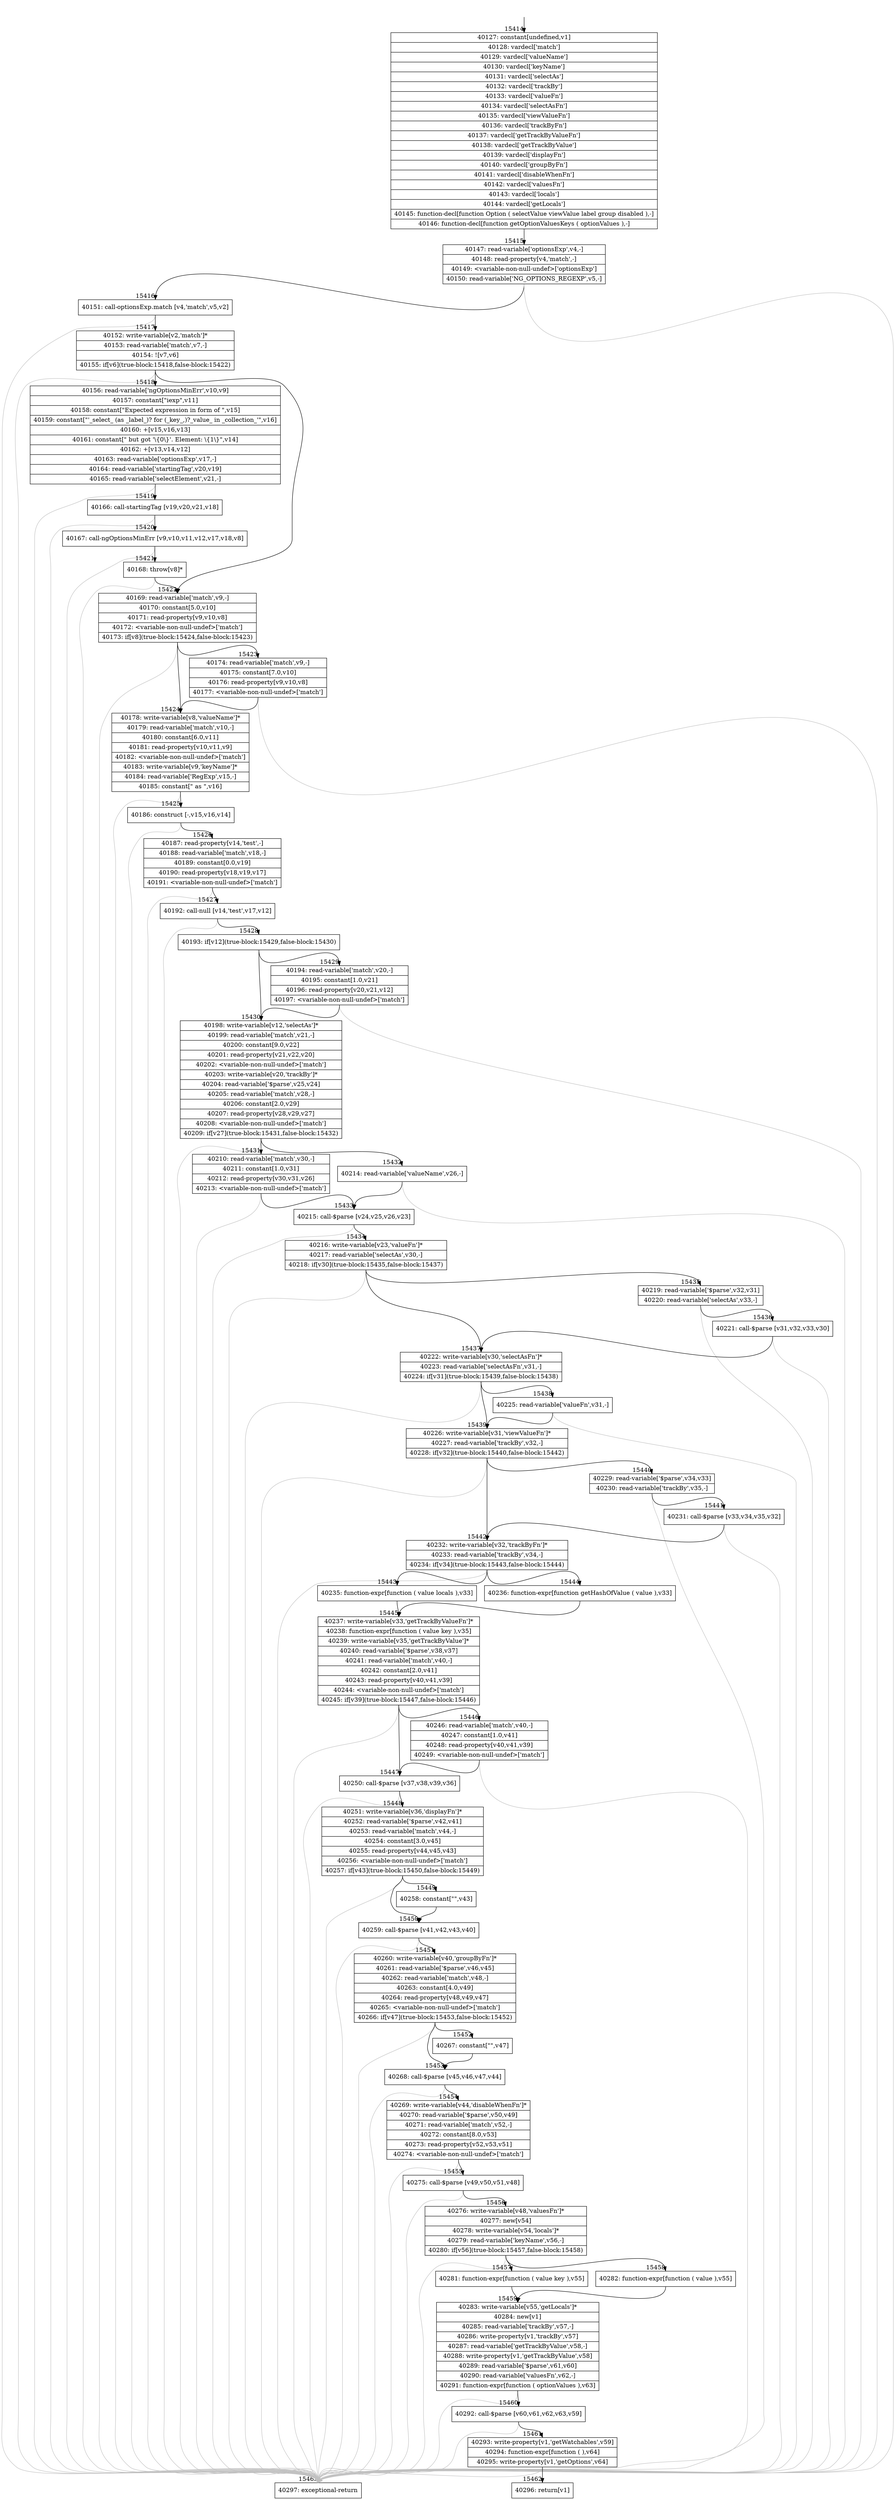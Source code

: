digraph {
rankdir="TD"
BB_entry1229[shape=none,label=""];
BB_entry1229 -> BB15414 [tailport=s, headport=n, headlabel="    15414"]
BB15414 [shape=record label="{40127: constant[undefined,v1]|40128: vardecl['match']|40129: vardecl['valueName']|40130: vardecl['keyName']|40131: vardecl['selectAs']|40132: vardecl['trackBy']|40133: vardecl['valueFn']|40134: vardecl['selectAsFn']|40135: vardecl['viewValueFn']|40136: vardecl['trackByFn']|40137: vardecl['getTrackByValueFn']|40138: vardecl['getTrackByValue']|40139: vardecl['displayFn']|40140: vardecl['groupByFn']|40141: vardecl['disableWhenFn']|40142: vardecl['valuesFn']|40143: vardecl['locals']|40144: vardecl['getLocals']|40145: function-decl[function Option ( selectValue viewValue label group disabled ),-]|40146: function-decl[function getOptionValuesKeys ( optionValues ),-]}" ] 
BB15414 -> BB15415 [tailport=s, headport=n, headlabel="      15415"]
BB15415 [shape=record label="{40147: read-variable['optionsExp',v4,-]|40148: read-property[v4,'match',-]|40149: \<variable-non-null-undef\>['optionsExp']|40150: read-variable['NG_OPTIONS_REGEXP',v5,-]}" ] 
BB15415 -> BB15416 [tailport=s, headport=n, headlabel="      15416"]
BB15415 -> BB15463 [tailport=s, headport=n, color=gray, headlabel="      15463"]
BB15416 [shape=record label="{40151: call-optionsExp.match [v4,'match',v5,v2]}" ] 
BB15416 -> BB15417 [tailport=s, headport=n, headlabel="      15417"]
BB15416 -> BB15463 [tailport=s, headport=n, color=gray]
BB15417 [shape=record label="{40152: write-variable[v2,'match']*|40153: read-variable['match',v7,-]|40154: ![v7,v6]|40155: if[v6](true-block:15418,false-block:15422)}" ] 
BB15417 -> BB15418 [tailport=s, headport=n, headlabel="      15418"]
BB15417 -> BB15422 [tailport=s, headport=n, headlabel="      15422"]
BB15417 -> BB15463 [tailport=s, headport=n, color=gray]
BB15418 [shape=record label="{40156: read-variable['ngOptionsMinErr',v10,v9]|40157: constant[\"iexp\",v11]|40158: constant[\"Expected expression in form of \",v15]|40159: constant[\"'_select_ (as _label_)? for (_key_,)?_value_ in _collection_'\",v16]|40160: +[v15,v16,v13]|40161: constant[\" but got '\\\{0\\\}'. Element: \\\{1\\\}\",v14]|40162: +[v13,v14,v12]|40163: read-variable['optionsExp',v17,-]|40164: read-variable['startingTag',v20,v19]|40165: read-variable['selectElement',v21,-]}" ] 
BB15418 -> BB15419 [tailport=s, headport=n, headlabel="      15419"]
BB15418 -> BB15463 [tailport=s, headport=n, color=gray]
BB15419 [shape=record label="{40166: call-startingTag [v19,v20,v21,v18]}" ] 
BB15419 -> BB15420 [tailport=s, headport=n, headlabel="      15420"]
BB15419 -> BB15463 [tailport=s, headport=n, color=gray]
BB15420 [shape=record label="{40167: call-ngOptionsMinErr [v9,v10,v11,v12,v17,v18,v8]}" ] 
BB15420 -> BB15421 [tailport=s, headport=n, headlabel="      15421"]
BB15420 -> BB15463 [tailport=s, headport=n, color=gray]
BB15421 [shape=record label="{40168: throw[v8]*}" ] 
BB15421 -> BB15422 [tailport=s, headport=n]
BB15421 -> BB15463 [tailport=s, headport=n, color=gray]
BB15422 [shape=record label="{40169: read-variable['match',v9,-]|40170: constant[5.0,v10]|40171: read-property[v9,v10,v8]|40172: \<variable-non-null-undef\>['match']|40173: if[v8](true-block:15424,false-block:15423)}" ] 
BB15422 -> BB15424 [tailport=s, headport=n, headlabel="      15424"]
BB15422 -> BB15423 [tailport=s, headport=n, headlabel="      15423"]
BB15422 -> BB15463 [tailport=s, headport=n, color=gray]
BB15423 [shape=record label="{40174: read-variable['match',v9,-]|40175: constant[7.0,v10]|40176: read-property[v9,v10,v8]|40177: \<variable-non-null-undef\>['match']}" ] 
BB15423 -> BB15424 [tailport=s, headport=n]
BB15423 -> BB15463 [tailport=s, headport=n, color=gray]
BB15424 [shape=record label="{40178: write-variable[v8,'valueName']*|40179: read-variable['match',v10,-]|40180: constant[6.0,v11]|40181: read-property[v10,v11,v9]|40182: \<variable-non-null-undef\>['match']|40183: write-variable[v9,'keyName']*|40184: read-variable['RegExp',v15,-]|40185: constant[\" as \",v16]}" ] 
BB15424 -> BB15425 [tailport=s, headport=n, headlabel="      15425"]
BB15424 -> BB15463 [tailport=s, headport=n, color=gray]
BB15425 [shape=record label="{40186: construct [-,v15,v16,v14]}" ] 
BB15425 -> BB15426 [tailport=s, headport=n, headlabel="      15426"]
BB15425 -> BB15463 [tailport=s, headport=n, color=gray]
BB15426 [shape=record label="{40187: read-property[v14,'test',-]|40188: read-variable['match',v18,-]|40189: constant[0.0,v19]|40190: read-property[v18,v19,v17]|40191: \<variable-non-null-undef\>['match']}" ] 
BB15426 -> BB15427 [tailport=s, headport=n, headlabel="      15427"]
BB15426 -> BB15463 [tailport=s, headport=n, color=gray]
BB15427 [shape=record label="{40192: call-null [v14,'test',v17,v12]}" ] 
BB15427 -> BB15428 [tailport=s, headport=n, headlabel="      15428"]
BB15427 -> BB15463 [tailport=s, headport=n, color=gray]
BB15428 [shape=record label="{40193: if[v12](true-block:15429,false-block:15430)}" ] 
BB15428 -> BB15430 [tailport=s, headport=n, headlabel="      15430"]
BB15428 -> BB15429 [tailport=s, headport=n, headlabel="      15429"]
BB15429 [shape=record label="{40194: read-variable['match',v20,-]|40195: constant[1.0,v21]|40196: read-property[v20,v21,v12]|40197: \<variable-non-null-undef\>['match']}" ] 
BB15429 -> BB15430 [tailport=s, headport=n]
BB15429 -> BB15463 [tailport=s, headport=n, color=gray]
BB15430 [shape=record label="{40198: write-variable[v12,'selectAs']*|40199: read-variable['match',v21,-]|40200: constant[9.0,v22]|40201: read-property[v21,v22,v20]|40202: \<variable-non-null-undef\>['match']|40203: write-variable[v20,'trackBy']*|40204: read-variable['$parse',v25,v24]|40205: read-variable['match',v28,-]|40206: constant[2.0,v29]|40207: read-property[v28,v29,v27]|40208: \<variable-non-null-undef\>['match']|40209: if[v27](true-block:15431,false-block:15432)}" ] 
BB15430 -> BB15431 [tailport=s, headport=n, headlabel="      15431"]
BB15430 -> BB15432 [tailport=s, headport=n, headlabel="      15432"]
BB15430 -> BB15463 [tailport=s, headport=n, color=gray]
BB15431 [shape=record label="{40210: read-variable['match',v30,-]|40211: constant[1.0,v31]|40212: read-property[v30,v31,v26]|40213: \<variable-non-null-undef\>['match']}" ] 
BB15431 -> BB15433 [tailport=s, headport=n, headlabel="      15433"]
BB15431 -> BB15463 [tailport=s, headport=n, color=gray]
BB15432 [shape=record label="{40214: read-variable['valueName',v26,-]}" ] 
BB15432 -> BB15433 [tailport=s, headport=n]
BB15432 -> BB15463 [tailport=s, headport=n, color=gray]
BB15433 [shape=record label="{40215: call-$parse [v24,v25,v26,v23]}" ] 
BB15433 -> BB15434 [tailport=s, headport=n, headlabel="      15434"]
BB15433 -> BB15463 [tailport=s, headport=n, color=gray]
BB15434 [shape=record label="{40216: write-variable[v23,'valueFn']*|40217: read-variable['selectAs',v30,-]|40218: if[v30](true-block:15435,false-block:15437)}" ] 
BB15434 -> BB15437 [tailport=s, headport=n, headlabel="      15437"]
BB15434 -> BB15435 [tailport=s, headport=n, headlabel="      15435"]
BB15434 -> BB15463 [tailport=s, headport=n, color=gray]
BB15435 [shape=record label="{40219: read-variable['$parse',v32,v31]|40220: read-variable['selectAs',v33,-]}" ] 
BB15435 -> BB15436 [tailport=s, headport=n, headlabel="      15436"]
BB15435 -> BB15463 [tailport=s, headport=n, color=gray]
BB15436 [shape=record label="{40221: call-$parse [v31,v32,v33,v30]}" ] 
BB15436 -> BB15437 [tailport=s, headport=n]
BB15436 -> BB15463 [tailport=s, headport=n, color=gray]
BB15437 [shape=record label="{40222: write-variable[v30,'selectAsFn']*|40223: read-variable['selectAsFn',v31,-]|40224: if[v31](true-block:15439,false-block:15438)}" ] 
BB15437 -> BB15439 [tailport=s, headport=n, headlabel="      15439"]
BB15437 -> BB15438 [tailport=s, headport=n, headlabel="      15438"]
BB15437 -> BB15463 [tailport=s, headport=n, color=gray]
BB15438 [shape=record label="{40225: read-variable['valueFn',v31,-]}" ] 
BB15438 -> BB15439 [tailport=s, headport=n]
BB15438 -> BB15463 [tailport=s, headport=n, color=gray]
BB15439 [shape=record label="{40226: write-variable[v31,'viewValueFn']*|40227: read-variable['trackBy',v32,-]|40228: if[v32](true-block:15440,false-block:15442)}" ] 
BB15439 -> BB15442 [tailport=s, headport=n, headlabel="      15442"]
BB15439 -> BB15440 [tailport=s, headport=n, headlabel="      15440"]
BB15439 -> BB15463 [tailport=s, headport=n, color=gray]
BB15440 [shape=record label="{40229: read-variable['$parse',v34,v33]|40230: read-variable['trackBy',v35,-]}" ] 
BB15440 -> BB15441 [tailport=s, headport=n, headlabel="      15441"]
BB15440 -> BB15463 [tailport=s, headport=n, color=gray]
BB15441 [shape=record label="{40231: call-$parse [v33,v34,v35,v32]}" ] 
BB15441 -> BB15442 [tailport=s, headport=n]
BB15441 -> BB15463 [tailport=s, headport=n, color=gray]
BB15442 [shape=record label="{40232: write-variable[v32,'trackByFn']*|40233: read-variable['trackBy',v34,-]|40234: if[v34](true-block:15443,false-block:15444)}" ] 
BB15442 -> BB15443 [tailport=s, headport=n, headlabel="      15443"]
BB15442 -> BB15444 [tailport=s, headport=n, headlabel="      15444"]
BB15442 -> BB15463 [tailport=s, headport=n, color=gray]
BB15443 [shape=record label="{40235: function-expr[function ( value locals ),v33]}" ] 
BB15443 -> BB15445 [tailport=s, headport=n, headlabel="      15445"]
BB15444 [shape=record label="{40236: function-expr[function getHashOfValue ( value ),v33]}" ] 
BB15444 -> BB15445 [tailport=s, headport=n]
BB15445 [shape=record label="{40237: write-variable[v33,'getTrackByValueFn']*|40238: function-expr[function ( value key ),v35]|40239: write-variable[v35,'getTrackByValue']*|40240: read-variable['$parse',v38,v37]|40241: read-variable['match',v40,-]|40242: constant[2.0,v41]|40243: read-property[v40,v41,v39]|40244: \<variable-non-null-undef\>['match']|40245: if[v39](true-block:15447,false-block:15446)}" ] 
BB15445 -> BB15447 [tailport=s, headport=n, headlabel="      15447"]
BB15445 -> BB15446 [tailport=s, headport=n, headlabel="      15446"]
BB15445 -> BB15463 [tailport=s, headport=n, color=gray]
BB15446 [shape=record label="{40246: read-variable['match',v40,-]|40247: constant[1.0,v41]|40248: read-property[v40,v41,v39]|40249: \<variable-non-null-undef\>['match']}" ] 
BB15446 -> BB15447 [tailport=s, headport=n]
BB15446 -> BB15463 [tailport=s, headport=n, color=gray]
BB15447 [shape=record label="{40250: call-$parse [v37,v38,v39,v36]}" ] 
BB15447 -> BB15448 [tailport=s, headport=n, headlabel="      15448"]
BB15447 -> BB15463 [tailport=s, headport=n, color=gray]
BB15448 [shape=record label="{40251: write-variable[v36,'displayFn']*|40252: read-variable['$parse',v42,v41]|40253: read-variable['match',v44,-]|40254: constant[3.0,v45]|40255: read-property[v44,v45,v43]|40256: \<variable-non-null-undef\>['match']|40257: if[v43](true-block:15450,false-block:15449)}" ] 
BB15448 -> BB15450 [tailport=s, headport=n, headlabel="      15450"]
BB15448 -> BB15449 [tailport=s, headport=n, headlabel="      15449"]
BB15448 -> BB15463 [tailport=s, headport=n, color=gray]
BB15449 [shape=record label="{40258: constant[\"\",v43]}" ] 
BB15449 -> BB15450 [tailport=s, headport=n]
BB15450 [shape=record label="{40259: call-$parse [v41,v42,v43,v40]}" ] 
BB15450 -> BB15451 [tailport=s, headport=n, headlabel="      15451"]
BB15450 -> BB15463 [tailport=s, headport=n, color=gray]
BB15451 [shape=record label="{40260: write-variable[v40,'groupByFn']*|40261: read-variable['$parse',v46,v45]|40262: read-variable['match',v48,-]|40263: constant[4.0,v49]|40264: read-property[v48,v49,v47]|40265: \<variable-non-null-undef\>['match']|40266: if[v47](true-block:15453,false-block:15452)}" ] 
BB15451 -> BB15453 [tailport=s, headport=n, headlabel="      15453"]
BB15451 -> BB15452 [tailport=s, headport=n, headlabel="      15452"]
BB15451 -> BB15463 [tailport=s, headport=n, color=gray]
BB15452 [shape=record label="{40267: constant[\"\",v47]}" ] 
BB15452 -> BB15453 [tailport=s, headport=n]
BB15453 [shape=record label="{40268: call-$parse [v45,v46,v47,v44]}" ] 
BB15453 -> BB15454 [tailport=s, headport=n, headlabel="      15454"]
BB15453 -> BB15463 [tailport=s, headport=n, color=gray]
BB15454 [shape=record label="{40269: write-variable[v44,'disableWhenFn']*|40270: read-variable['$parse',v50,v49]|40271: read-variable['match',v52,-]|40272: constant[8.0,v53]|40273: read-property[v52,v53,v51]|40274: \<variable-non-null-undef\>['match']}" ] 
BB15454 -> BB15455 [tailport=s, headport=n, headlabel="      15455"]
BB15454 -> BB15463 [tailport=s, headport=n, color=gray]
BB15455 [shape=record label="{40275: call-$parse [v49,v50,v51,v48]}" ] 
BB15455 -> BB15456 [tailport=s, headport=n, headlabel="      15456"]
BB15455 -> BB15463 [tailport=s, headport=n, color=gray]
BB15456 [shape=record label="{40276: write-variable[v48,'valuesFn']*|40277: new[v54]|40278: write-variable[v54,'locals']*|40279: read-variable['keyName',v56,-]|40280: if[v56](true-block:15457,false-block:15458)}" ] 
BB15456 -> BB15457 [tailport=s, headport=n, headlabel="      15457"]
BB15456 -> BB15458 [tailport=s, headport=n, headlabel="      15458"]
BB15456 -> BB15463 [tailport=s, headport=n, color=gray]
BB15457 [shape=record label="{40281: function-expr[function ( value key ),v55]}" ] 
BB15457 -> BB15459 [tailport=s, headport=n, headlabel="      15459"]
BB15458 [shape=record label="{40282: function-expr[function ( value ),v55]}" ] 
BB15458 -> BB15459 [tailport=s, headport=n]
BB15459 [shape=record label="{40283: write-variable[v55,'getLocals']*|40284: new[v1]|40285: read-variable['trackBy',v57,-]|40286: write-property[v1,'trackBy',v57]|40287: read-variable['getTrackByValue',v58,-]|40288: write-property[v1,'getTrackByValue',v58]|40289: read-variable['$parse',v61,v60]|40290: read-variable['valuesFn',v62,-]|40291: function-expr[function ( optionValues ),v63]}" ] 
BB15459 -> BB15460 [tailport=s, headport=n, headlabel="      15460"]
BB15459 -> BB15463 [tailport=s, headport=n, color=gray]
BB15460 [shape=record label="{40292: call-$parse [v60,v61,v62,v63,v59]}" ] 
BB15460 -> BB15461 [tailport=s, headport=n, headlabel="      15461"]
BB15460 -> BB15463 [tailport=s, headport=n, color=gray]
BB15461 [shape=record label="{40293: write-property[v1,'getWatchables',v59]|40294: function-expr[function ( ),v64]|40295: write-property[v1,'getOptions',v64]}" ] 
BB15461 -> BB15462 [tailport=s, headport=n, headlabel="      15462"]
BB15461 -> BB15463 [tailport=s, headport=n, color=gray]
BB15462 [shape=record label="{40296: return[v1]}" ] 
BB15463 [shape=record label="{40297: exceptional-return}" ] 
//#$~ 26105
}
